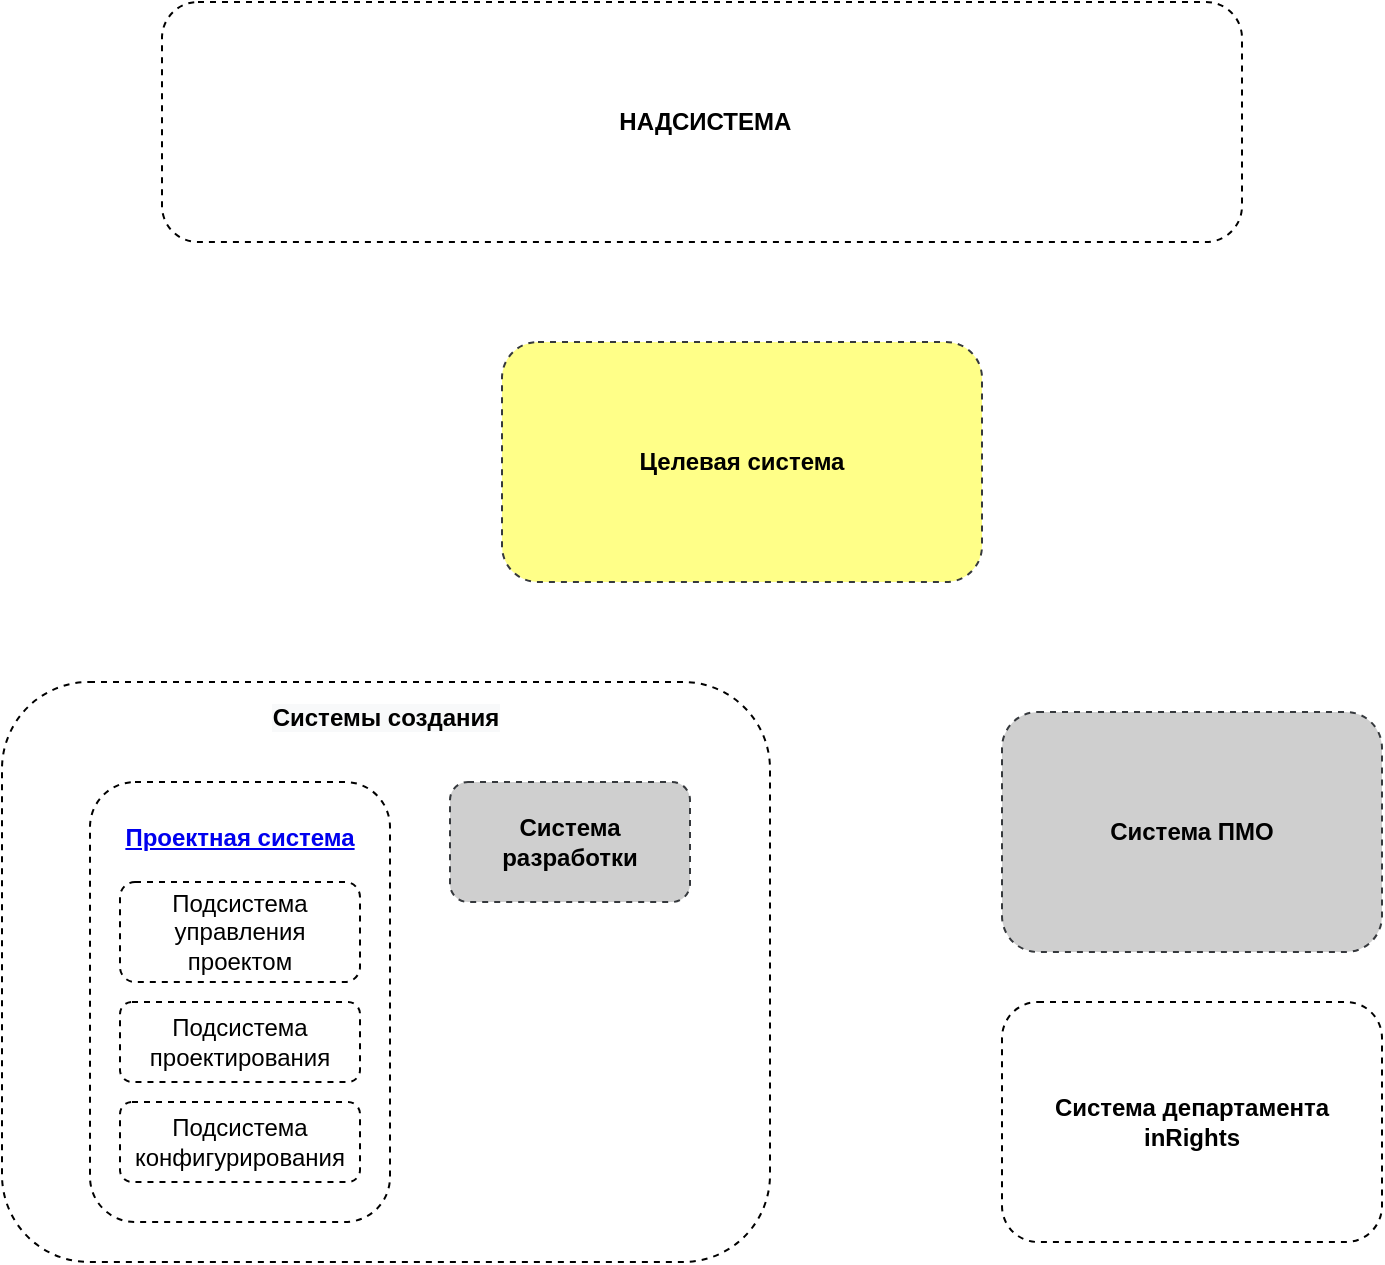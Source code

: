 <mxfile version="20.2.4" type="github" pages="3">
  <diagram id="C1agG_PiqHZe49vuLrwm" name="Общая структура систем">
    <mxGraphModel dx="1221" dy="644" grid="1" gridSize="10" guides="1" tooltips="1" connect="1" arrows="1" fold="1" page="1" pageScale="1" pageWidth="827" pageHeight="1169" math="0" shadow="0">
      <root>
        <mxCell id="0" />
        <mxCell id="1" parent="0" />
        <mxCell id="amfDj-KN_tgIPYr-u7H--1" value="" style="rounded=1;whiteSpace=wrap;html=1;dashed=1;" vertex="1" parent="1">
          <mxGeometry x="20" y="710" width="384" height="290" as="geometry" />
        </mxCell>
        <mxCell id="amfDj-KN_tgIPYr-u7H--2" value="&lt;span style=&quot;color: rgb(0, 0, 0); font-family: Helvetica; font-size: 12px; font-style: normal; font-variant-ligatures: normal; font-variant-caps: normal; letter-spacing: normal; orphans: 2; text-indent: 0px; text-transform: none; widows: 2; word-spacing: 0px; -webkit-text-stroke-width: 0px; background-color: rgb(248, 249, 250); text-decoration-thickness: initial; text-decoration-style: initial; text-decoration-color: initial; float: none; display: inline !important;&quot;&gt;&lt;b&gt;Системы создания&lt;/b&gt;&lt;/span&gt;" style="text;whiteSpace=wrap;html=1;align=center;dashed=1;" vertex="1" parent="1">
          <mxGeometry x="142" y="714" width="140" height="30" as="geometry" />
        </mxCell>
        <mxCell id="amfDj-KN_tgIPYr-u7H--3" value="" style="rounded=1;whiteSpace=wrap;html=1;dashed=1;" vertex="1" parent="1">
          <mxGeometry x="64" y="760" width="150" height="220" as="geometry" />
        </mxCell>
        <mxCell id="amfDj-KN_tgIPYr-u7H--4" value="&lt;div style=&quot;&quot;&gt;&lt;b&gt;&lt;a href=&quot;https://viewer.diagrams.net/?page-id=4Nm4sYpa5sEPBKx6ehOG&amp;amp;highlight=0000ff&amp;amp;edit=_blank&amp;amp;layers=1&amp;amp;nav=1&amp;amp;page-id=4Nm4sYpa5sEPBKx6ehOG#HDmAlSorokin%2FTest_1%2Fmaster%2F%D0%94%D0%B8%D0%B0%D0%B3%D1%80%D0%B0%D0%BC%D0%BC%D0%B0%20%D0%B1%D0%B5%D0%B7%20%D0%BD%D0%B0%D0%B7%D0%B2%D0%B0%D0%BD%D0%B8%D1%8F.drawio&quot;&gt;&lt;br&gt;&lt;/a&gt;&lt;/b&gt;&lt;/div&gt;&lt;span style=&quot;color: rgb(0, 0, 0); font-family: Helvetica; font-size: 12px; font-style: normal; font-variant-ligatures: normal; font-variant-caps: normal; letter-spacing: normal; orphans: 2; text-indent: 0px; text-transform: none; widows: 2; word-spacing: 0px; -webkit-text-stroke-width: 0px; text-decoration-thickness: initial; text-decoration-style: initial; text-decoration-color: initial; background-color: rgb(248, 249, 250); float: none; display: inline !important;&quot;&gt;&lt;div style=&quot;&quot;&gt;&lt;b&gt;&lt;a href=&quot;https://viewer.diagrams.net/?page-id=4Nm4sYpa5sEPBKx6ehOG&amp;amp;highlight=0000ff&amp;amp;edit=_blank&amp;amp;layers=1&amp;amp;nav=1&amp;amp;page-id=4Nm4sYpa5sEPBKx6ehOG#HDmAlSorokin%2FTest_1%2Fmaster%2F%D0%94%D0%B8%D0%B0%D0%B3%D1%80%D0%B0%D0%BC%D0%BC%D0%B0%20%D0%B1%D0%B5%D0%B7%20%D0%BD%D0%B0%D0%B7%D0%B2%D0%B0%D0%BD%D0%B8%D1%8F.drawio&quot;&gt;Проектная система&lt;/a&gt;&lt;/b&gt;&lt;/div&gt;&lt;/span&gt;" style="text;whiteSpace=wrap;html=1;align=center;" vertex="1" parent="1">
          <mxGeometry x="69" y="760" width="140" height="50" as="geometry" />
        </mxCell>
        <mxCell id="amfDj-KN_tgIPYr-u7H--5" value="Подсистема управления проектом" style="rounded=1;whiteSpace=wrap;html=1;dashed=1;" vertex="1" parent="1">
          <mxGeometry x="79" y="810" width="120" height="50" as="geometry" />
        </mxCell>
        <mxCell id="amfDj-KN_tgIPYr-u7H--6" value="Подсистема проектирования" style="rounded=1;whiteSpace=wrap;html=1;dashed=1;" vertex="1" parent="1">
          <mxGeometry x="79" y="870" width="120" height="40" as="geometry" />
        </mxCell>
        <mxCell id="amfDj-KN_tgIPYr-u7H--7" value="Подсистема конфигурирования" style="rounded=1;whiteSpace=wrap;html=1;dashed=1;" vertex="1" parent="1">
          <mxGeometry x="79" y="920" width="120" height="40" as="geometry" />
        </mxCell>
        <mxCell id="amfDj-KN_tgIPYr-u7H--8" value="&lt;b&gt;Система разработки&lt;/b&gt;" style="rounded=1;whiteSpace=wrap;html=1;dashed=1;fillColor=#CFCFCF;strokeColor=#36393d;" vertex="1" parent="1">
          <mxGeometry x="244" y="760" width="120" height="60" as="geometry" />
        </mxCell>
        <mxCell id="TUBcDf7cxOTqARX0cfJc-1" value="&lt;b&gt;Система ПМО&lt;/b&gt;" style="rounded=1;whiteSpace=wrap;html=1;dashed=1;fillColor=#CFCFCF;strokeColor=#36393d;" vertex="1" parent="1">
          <mxGeometry x="520" y="725" width="190" height="120" as="geometry" />
        </mxCell>
        <mxCell id="TUBcDf7cxOTqARX0cfJc-3" value="&lt;b&gt;Целевая система&lt;/b&gt;" style="rounded=1;whiteSpace=wrap;html=1;dashed=1;fillColor=#ffff88;strokeColor=#36393d;" vertex="1" parent="1">
          <mxGeometry x="270" y="540" width="240" height="120" as="geometry" />
        </mxCell>
        <mxCell id="TUBcDf7cxOTqARX0cfJc-4" value="&lt;span style=&quot;white-space: pre;&quot;&gt;	&lt;/span&gt;&lt;b&gt;НАДСИСТЕМА&lt;/b&gt;" style="rounded=1;whiteSpace=wrap;html=1;dashed=1;" vertex="1" parent="1">
          <mxGeometry x="100" y="370" width="540" height="120" as="geometry" />
        </mxCell>
        <mxCell id="TUBcDf7cxOTqARX0cfJc-5" value="&lt;b&gt;Система департамента inRights&lt;/b&gt;" style="rounded=1;whiteSpace=wrap;html=1;dashed=1;" vertex="1" parent="1">
          <mxGeometry x="520" y="870" width="190" height="120" as="geometry" />
        </mxCell>
      </root>
    </mxGraphModel>
  </diagram>
  <diagram id="4Nm4sYpa5sEPBKx6ehOG" name="Проектная система">
    <mxGraphModel dx="1038" dy="547" grid="1" gridSize="10" guides="1" tooltips="1" connect="1" arrows="1" fold="1" page="1" pageScale="1" pageWidth="827" pageHeight="1169" math="0" shadow="0">
      <root>
        <mxCell id="0" />
        <mxCell id="1" parent="0" />
        <mxCell id="us4zM_0E3LgMJsc2vD-E-1" value="" style="rounded=1;whiteSpace=wrap;html=1;dashed=1;" vertex="1" parent="1">
          <mxGeometry x="130" y="40" width="590" height="160" as="geometry" />
        </mxCell>
        <mxCell id="us4zM_0E3LgMJsc2vD-E-2" value="&lt;div style=&quot;&quot;&gt;&lt;b&gt;&lt;a href=&quot;https://viewer.diagrams.net/?page-id=4Nm4sYpa5sEPBKx6ehOG&amp;amp;highlight=0000ff&amp;amp;edit=_blank&amp;amp;layers=1&amp;amp;nav=1&amp;amp;page-id=4Nm4sYpa5sEPBKx6ehOG#HDmAlSorokin%2FTest_1%2Fmaster%2F%D0%94%D0%B8%D0%B0%D0%B3%D1%80%D0%B0%D0%BC%D0%BC%D0%B0%20%D0%B1%D0%B5%D0%B7%20%D0%BD%D0%B0%D0%B7%D0%B2%D0%B0%D0%BD%D0%B8%D1%8F.drawio&quot;&gt;&lt;br&gt;&lt;/a&gt;&lt;/b&gt;&lt;/div&gt;&lt;span style=&quot;color: rgb(0, 0, 0); font-family: Helvetica; font-style: normal; font-variant-ligatures: normal; font-variant-caps: normal; letter-spacing: normal; orphans: 2; text-indent: 0px; text-transform: none; widows: 2; word-spacing: 0px; -webkit-text-stroke-width: 0px; text-decoration-thickness: initial; text-decoration-style: initial; text-decoration-color: initial; background-color: rgb(248, 249, 250); float: none; display: inline !important;&quot;&gt;&lt;div style=&quot;&quot;&gt;&lt;b style=&quot;&quot;&gt;&lt;font style=&quot;font-size: 14px;&quot;&gt;Проектная система&lt;/font&gt;&lt;/b&gt;&lt;/div&gt;&lt;/span&gt;" style="text;whiteSpace=wrap;html=1;align=center;strokeWidth=1;" vertex="1" parent="1">
          <mxGeometry x="370" y="40" width="140" height="50" as="geometry" />
        </mxCell>
        <mxCell id="us4zM_0E3LgMJsc2vD-E-3" value="" style="rounded=1;whiteSpace=wrap;html=1;dashed=1;" vertex="1" parent="1">
          <mxGeometry x="160" y="110" width="150" height="60" as="geometry" />
        </mxCell>
        <mxCell id="us4zM_0E3LgMJsc2vD-E-4" value="" style="rounded=1;whiteSpace=wrap;html=1;dashed=1;" vertex="1" parent="1">
          <mxGeometry x="330" y="110" width="140" height="60" as="geometry" />
        </mxCell>
        <mxCell id="us4zM_0E3LgMJsc2vD-E-5" value="" style="rounded=1;whiteSpace=wrap;html=1;dashed=1;" vertex="1" parent="1">
          <mxGeometry x="490" y="110" width="170" height="60" as="geometry" />
        </mxCell>
        <mxCell id="us4zM_0E3LgMJsc2vD-E-6" value="&lt;div style=&quot;&quot;&gt;&lt;span style=&quot;font-size: 12px;&quot;&gt;&lt;br&gt;&lt;/span&gt;&lt;/div&gt;&lt;span style=&quot;color: rgb(0, 0, 0); font-family: Helvetica; font-size: 12px; font-style: normal; font-variant-ligatures: normal; font-variant-caps: normal; letter-spacing: normal; orphans: 2; text-indent: 0px; text-transform: none; widows: 2; word-spacing: 0px; -webkit-text-stroke-width: 0px; text-decoration-thickness: initial; text-decoration-style: initial; text-decoration-color: initial; background-color: rgb(248, 249, 250); float: none; display: inline !important;&quot;&gt;&lt;div style=&quot;&quot;&gt;&lt;b&gt;Подсистема управления проектом&lt;/b&gt;&lt;/div&gt;&lt;/span&gt;" style="text;whiteSpace=wrap;html=1;fontSize=14;align=center;" vertex="1" parent="1">
          <mxGeometry x="170" y="100" width="140" height="60" as="geometry" />
        </mxCell>
        <mxCell id="us4zM_0E3LgMJsc2vD-E-7" value="&lt;span style=&quot;color: rgb(0, 0, 0); font-family: Helvetica; font-size: 12px; font-style: normal; font-variant-ligatures: normal; font-variant-caps: normal; letter-spacing: normal; orphans: 2; text-indent: 0px; text-transform: none; widows: 2; word-spacing: 0px; -webkit-text-stroke-width: 0px; background-color: rgb(248, 249, 250); text-decoration-thickness: initial; text-decoration-style: initial; text-decoration-color: initial; float: none; display: inline !important;&quot;&gt;&lt;b&gt;Подсистема проектирования&lt;/b&gt;&lt;/span&gt;" style="text;whiteSpace=wrap;html=1;fontSize=14;align=center;" vertex="1" parent="1">
          <mxGeometry x="330" y="110" width="150" height="40" as="geometry" />
        </mxCell>
        <mxCell id="us4zM_0E3LgMJsc2vD-E-8" value="&lt;span style=&quot;color: rgb(0, 0, 0); font-family: Helvetica; font-size: 12px; font-style: normal; font-variant-ligatures: normal; font-variant-caps: normal; letter-spacing: normal; orphans: 2; text-indent: 0px; text-transform: none; widows: 2; word-spacing: 0px; -webkit-text-stroke-width: 0px; background-color: rgb(248, 249, 250); text-decoration-thickness: initial; text-decoration-style: initial; text-decoration-color: initial; float: none; display: inline !important;&quot;&gt;&lt;b&gt;Подсистема конфигурирования&lt;/b&gt;&lt;/span&gt;" style="text;whiteSpace=wrap;html=1;fontSize=14;align=center;" vertex="1" parent="1">
          <mxGeometry x="493" y="115" width="170" height="40" as="geometry" />
        </mxCell>
        <mxCell id="us4zM_0E3LgMJsc2vD-E-9" value="" style="rounded=1;whiteSpace=wrap;html=1;dashed=1;" vertex="1" parent="1">
          <mxGeometry x="30" y="240" width="170" height="300" as="geometry" />
        </mxCell>
        <mxCell id="us4zM_0E3LgMJsc2vD-E-10" value="&lt;div style=&quot;&quot;&gt;&lt;span style=&quot;font-size: 12px;&quot;&gt;&lt;br&gt;&lt;/span&gt;&lt;/div&gt;&lt;span style=&quot;color: rgb(0, 0, 0); font-family: Helvetica; font-size: 12px; font-style: normal; font-variant-ligatures: normal; font-variant-caps: normal; letter-spacing: normal; orphans: 2; text-indent: 0px; text-transform: none; widows: 2; word-spacing: 0px; -webkit-text-stroke-width: 0px; text-decoration-thickness: initial; text-decoration-style: initial; text-decoration-color: initial; background-color: rgb(248, 249, 250); float: none; display: inline !important;&quot;&gt;&lt;div style=&quot;&quot;&gt;&lt;b&gt;Подсистема управления проектом&lt;/b&gt;&lt;/div&gt;&lt;/span&gt;" style="text;whiteSpace=wrap;html=1;fontSize=14;align=center;" vertex="1" parent="1">
          <mxGeometry x="40" y="230" width="140" height="60" as="geometry" />
        </mxCell>
        <mxCell id="us4zM_0E3LgMJsc2vD-E-11" value="Модуль управления&amp;nbsp; проектными планами" style="rounded=1;whiteSpace=wrap;html=1;dashed=1;fontSize=14;strokeWidth=1;" vertex="1" parent="1">
          <mxGeometry x="55" y="317" width="120" height="70" as="geometry" />
        </mxCell>
        <mxCell id="us4zM_0E3LgMJsc2vD-E-12" value="Модуль Мониторинга и контроля" style="rounded=1;whiteSpace=wrap;html=1;dashed=1;fontSize=14;strokeWidth=1;" vertex="1" parent="1">
          <mxGeometry x="55" y="396" width="120" height="60" as="geometry" />
        </mxCell>
        <mxCell id="us4zM_0E3LgMJsc2vD-E-13" value="Модуль Управления изменениями" style="rounded=1;whiteSpace=wrap;html=1;dashed=1;fontSize=14;strokeWidth=1;" vertex="1" parent="1">
          <mxGeometry x="55" y="466" width="120" height="60" as="geometry" />
        </mxCell>
        <mxCell id="us4zM_0E3LgMJsc2vD-E-14" value="" style="rounded=1;whiteSpace=wrap;html=1;dashed=1;" vertex="1" parent="1">
          <mxGeometry x="305" y="240" width="170" height="300" as="geometry" />
        </mxCell>
        <mxCell id="us4zM_0E3LgMJsc2vD-E-15" value="&lt;div style=&quot;&quot;&gt;&lt;font style=&quot;font-size: 14px;&quot;&gt;&lt;br&gt;&lt;/font&gt;&lt;/div&gt;&lt;font style=&quot;font-size: 14px;&quot;&gt;&lt;span style=&quot;color: rgb(0, 0, 0); font-family: Helvetica; font-style: normal; font-variant-ligatures: normal; font-variant-caps: normal; letter-spacing: normal; orphans: 2; text-indent: 0px; text-transform: none; widows: 2; word-spacing: 0px; -webkit-text-stroke-width: 0px; text-decoration-thickness: initial; text-decoration-style: initial; text-decoration-color: initial; background-color: rgb(248, 249, 250); float: none; display: inline !important;&quot;&gt;&lt;div style=&quot;&quot;&gt;&lt;b&gt;Подсистема&amp;nbsp;&lt;/b&gt;&lt;/div&gt;&lt;/span&gt;&lt;b style=&quot;&quot;&gt;проектирования&lt;/b&gt;&lt;/font&gt;" style="text;whiteSpace=wrap;html=1;fontSize=14;align=center;" vertex="1" parent="1">
          <mxGeometry x="320" y="230" width="140" height="60" as="geometry" />
        </mxCell>
        <mxCell id="us4zM_0E3LgMJsc2vD-E-16" value="Модуль разработки архитектурных решений" style="rounded=1;whiteSpace=wrap;html=1;dashed=1;fontSize=14;strokeWidth=1;" vertex="1" parent="1">
          <mxGeometry x="330" y="317" width="120" height="70" as="geometry" />
        </mxCell>
        <mxCell id="us4zM_0E3LgMJsc2vD-E-17" value="Модуль разработки проектных документов" style="rounded=1;whiteSpace=wrap;html=1;dashed=1;fontSize=14;strokeWidth=1;" vertex="1" parent="1">
          <mxGeometry x="330" y="396" width="120" height="60" as="geometry" />
        </mxCell>
        <mxCell id="us4zM_0E3LgMJsc2vD-E-18" value="Модуль упр.&amp;nbsp; задачами разраб. и кофиг.&amp;nbsp;" style="rounded=1;whiteSpace=wrap;html=1;dashed=1;fontSize=14;strokeWidth=1;" vertex="1" parent="1">
          <mxGeometry x="330" y="466" width="120" height="60" as="geometry" />
        </mxCell>
        <mxCell id="us4zM_0E3LgMJsc2vD-E-22" value="" style="rounded=1;whiteSpace=wrap;html=1;dashed=1;" vertex="1" parent="1">
          <mxGeometry x="550" y="240" width="170" height="300" as="geometry" />
        </mxCell>
        <mxCell id="us4zM_0E3LgMJsc2vD-E-23" value="&lt;div style=&quot;&quot;&gt;&lt;font style=&quot;font-size: 14px;&quot;&gt;&lt;br&gt;&lt;/font&gt;&lt;/div&gt;&lt;font style=&quot;font-size: 14px;&quot;&gt;&lt;span style=&quot;color: rgb(0, 0, 0); font-family: Helvetica; font-style: normal; font-variant-ligatures: normal; font-variant-caps: normal; letter-spacing: normal; orphans: 2; text-indent: 0px; text-transform: none; widows: 2; word-spacing: 0px; -webkit-text-stroke-width: 0px; text-decoration-thickness: initial; text-decoration-style: initial; text-decoration-color: initial; background-color: rgb(248, 249, 250); float: none; display: inline !important;&quot;&gt;&lt;div style=&quot;&quot;&gt;&lt;b&gt;Подсистема&amp;nbsp;&lt;/b&gt;&lt;/div&gt;&lt;/span&gt;&lt;b style=&quot;&quot;&gt;конфигурирования&lt;/b&gt;&lt;/font&gt;" style="text;whiteSpace=wrap;html=1;fontSize=14;align=center;" vertex="1" parent="1">
          <mxGeometry x="560" y="230" width="140" height="60" as="geometry" />
        </mxCell>
        <mxCell id="us4zM_0E3LgMJsc2vD-E-24" value="Модуль конфигурирования" style="rounded=1;whiteSpace=wrap;html=1;dashed=1;fontSize=14;strokeWidth=1;" vertex="1" parent="1">
          <mxGeometry x="575" y="317" width="120" height="70" as="geometry" />
        </mxCell>
        <mxCell id="us4zM_0E3LgMJsc2vD-E-25" value="Модуль развёртывания" style="rounded=1;whiteSpace=wrap;html=1;dashed=1;fontSize=14;strokeWidth=1;" vertex="1" parent="1">
          <mxGeometry x="575" y="396" width="120" height="60" as="geometry" />
        </mxCell>
        <mxCell id="us4zM_0E3LgMJsc2vD-E-26" value="Модуль ОЭ" style="rounded=1;whiteSpace=wrap;html=1;dashed=1;fontSize=14;strokeWidth=1;" vertex="1" parent="1">
          <mxGeometry x="575" y="466" width="120" height="60" as="geometry" />
        </mxCell>
      </root>
    </mxGraphModel>
  </diagram>
  <diagram id="T8DHhpEj-WO6qOZWuzql" name="Описание орг. структура">
    <mxGraphModel dx="1730" dy="912" grid="1" gridSize="10" guides="1" tooltips="1" connect="1" arrows="1" fold="1" page="1" pageScale="1" pageWidth="827" pageHeight="1169" math="0" shadow="0">
      <root>
        <mxCell id="0" />
        <mxCell id="1" parent="0" />
        <mxCell id="uicp_y48DodsPf8lMwBM-1" value="" style="rounded=1;whiteSpace=wrap;html=1;dashed=1;fontSize=14;strokeWidth=1;" vertex="1" parent="1">
          <mxGeometry x="30" y="180" width="390" height="136" as="geometry" />
        </mxCell>
        <mxCell id="ANviSjNSetl8OgtIBAVG-2" value="Управляющий комитет" style="rounded=0;whiteSpace=wrap;html=1;dashed=1;fontSize=14;strokeWidth=1;fontStyle=1" vertex="1" parent="1">
          <mxGeometry x="400" y="196" width="160" height="40" as="geometry" />
        </mxCell>
        <mxCell id="ANviSjNSetl8OgtIBAVG-3" value="&lt;font style=&quot;font-size: 12px;&quot;&gt;Руководитель проекта&lt;/font&gt;" style="rounded=0;whiteSpace=wrap;html=1;fontSize=14;strokeWidth=1;" vertex="1" parent="1">
          <mxGeometry x="250" y="256" width="100" height="40" as="geometry" />
        </mxCell>
        <mxCell id="ANviSjNSetl8OgtIBAVG-4" value="&lt;font style=&quot;font-size: 12px;&quot;&gt;Архитектор&lt;/font&gt;" style="rounded=0;whiteSpace=wrap;html=1;fontSize=14;strokeWidth=1;" vertex="1" parent="1">
          <mxGeometry x="150" y="256" width="90" height="40" as="geometry" />
        </mxCell>
        <mxCell id="ANviSjNSetl8OgtIBAVG-5" value="&lt;font style=&quot;font-size: 12px;&quot;&gt;Куратор&lt;/font&gt;" style="rounded=0;whiteSpace=wrap;html=1;fontSize=14;strokeWidth=1;" vertex="1" parent="1">
          <mxGeometry x="50" y="256" width="90" height="40" as="geometry" />
        </mxCell>
        <mxCell id="ANviSjNSetl8OgtIBAVG-6" value="&lt;font style=&quot;font-size: 12px;&quot;&gt;Руководитель ПМО&lt;/font&gt;" style="rounded=0;whiteSpace=wrap;html=1;fontSize=14;strokeWidth=1;" vertex="1" parent="1">
          <mxGeometry x="230" y="196" width="120" height="50" as="geometry" />
        </mxCell>
        <mxCell id="ANviSjNSetl8OgtIBAVG-7" value="&lt;font style=&quot;font-size: 12px;&quot;&gt;Заместитель директора департамента по производству&lt;/font&gt;" style="rounded=0;whiteSpace=wrap;html=1;fontSize=14;strokeWidth=1;" vertex="1" parent="1">
          <mxGeometry x="50" y="196" width="150" height="50" as="geometry" />
        </mxCell>
        <mxCell id="ANviSjNSetl8OgtIBAVG-9" value="" style="rounded=1;whiteSpace=wrap;html=1;dashed=1;fontSize=14;strokeWidth=1;" vertex="1" parent="1">
          <mxGeometry x="140" y="306" width="450" height="170" as="geometry" />
        </mxCell>
        <mxCell id="ANviSjNSetl8OgtIBAVG-10" value="Участники от исполнителя" style="rounded=0;whiteSpace=wrap;html=1;dashed=1;fontSize=14;strokeWidth=1;fontStyle=1" vertex="1" parent="1">
          <mxGeometry x="550" y="326" width="160" height="40" as="geometry" />
        </mxCell>
        <mxCell id="ANviSjNSetl8OgtIBAVG-11" value="" style="rounded=1;whiteSpace=wrap;html=1;dashed=1;fontSize=14;strokeWidth=1;" vertex="1" parent="1">
          <mxGeometry x="140" y="486" width="450" height="170" as="geometry" />
        </mxCell>
        <mxCell id="ANviSjNSetl8OgtIBAVG-12" value="Участники от Заказчика" style="rounded=0;whiteSpace=wrap;html=1;dashed=1;fontSize=14;strokeWidth=1;fontStyle=1" vertex="1" parent="1">
          <mxGeometry x="550" y="506" width="160" height="40" as="geometry" />
        </mxCell>
      </root>
    </mxGraphModel>
  </diagram>
</mxfile>
